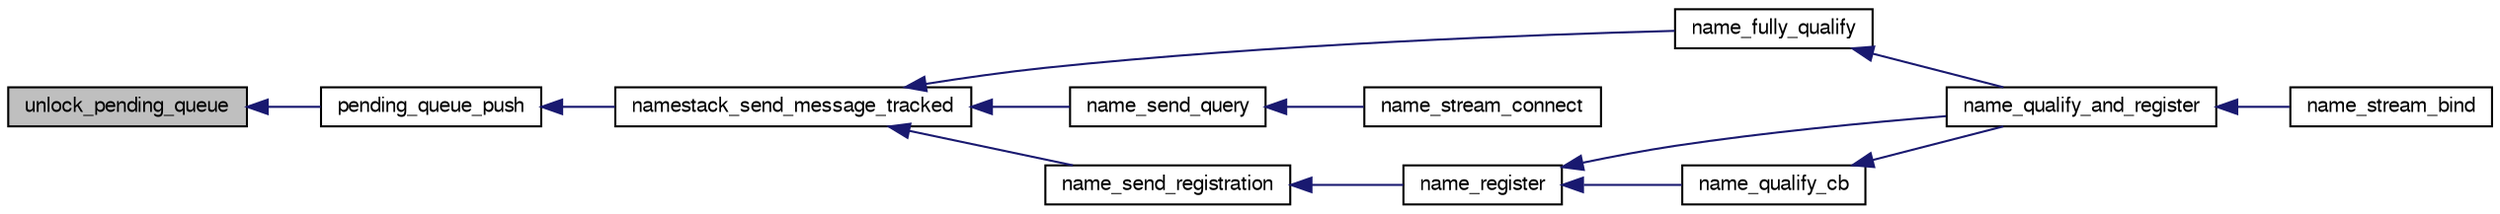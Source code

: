digraph G
{
  edge [fontname="FreeSans",fontsize="10",labelfontname="FreeSans",labelfontsize="10"];
  node [fontname="FreeSans",fontsize="10",shape=record];
  rankdir=LR;
  Node1 [label="unlock_pending_queue",height=0.2,width=0.4,color="black", fillcolor="grey75", style="filled" fontcolor="black"];
  Node1 -> Node2 [dir=back,color="midnightblue",fontsize="10",style="solid",fontname="FreeSans"];
  Node2 [label="pending_queue_push",height=0.2,width=0.4,color="black", fillcolor="white", style="filled",URL="$main_8c.html#adabcf9d49221610d8e0bca7b03e58548"];
  Node2 -> Node3 [dir=back,color="midnightblue",fontsize="10",style="solid",fontname="FreeSans"];
  Node3 [label="namestack_send_message_tracked",height=0.2,width=0.4,color="black", fillcolor="white", style="filled",URL="$main_8c.html#aeb93f5ca5ca3fac7e71bdb3d0e5ba2d7"];
  Node3 -> Node4 [dir=back,color="midnightblue",fontsize="10",style="solid",fontname="FreeSans"];
  Node4 [label="name_fully_qualify",height=0.2,width=0.4,color="black", fillcolor="white", style="filled",URL="$namestack__priv_8h.html#ac90990b1e38414ac068ce97f0c469e4e"];
  Node4 -> Node5 [dir=back,color="midnightblue",fontsize="10",style="solid",fontname="FreeSans"];
  Node5 [label="name_qualify_and_register",height=0.2,width=0.4,color="black", fillcolor="white", style="filled",URL="$af__name_8c.html#a7b361fea06308c8ad46651ac195033b0"];
  Node5 -> Node6 [dir=back,color="midnightblue",fontsize="10",style="solid",fontname="FreeSans"];
  Node6 [label="name_stream_bind",height=0.2,width=0.4,color="black", fillcolor="white", style="filled",URL="$af__name_8c.html#a3a2adf5361993cef9bbe48178469714f"];
  Node3 -> Node7 [dir=back,color="midnightblue",fontsize="10",style="solid",fontname="FreeSans"];
  Node7 [label="name_send_query",height=0.2,width=0.4,color="black", fillcolor="white", style="filled",URL="$namestack__priv_8h.html#af9ebf7c5c4b9e21647f9fad73789d1c4"];
  Node7 -> Node8 [dir=back,color="midnightblue",fontsize="10",style="solid",fontname="FreeSans"];
  Node8 [label="name_stream_connect",height=0.2,width=0.4,color="black", fillcolor="white", style="filled",URL="$af__name_8c.html#a739a9be9b64d10189c9e88f6d28491ee"];
  Node3 -> Node9 [dir=back,color="midnightblue",fontsize="10",style="solid",fontname="FreeSans"];
  Node9 [label="name_send_registration",height=0.2,width=0.4,color="black", fillcolor="white", style="filled",URL="$namestack__priv_8h.html#ab952bacca3b7e5f0795ba6304a36cfd4"];
  Node9 -> Node10 [dir=back,color="midnightblue",fontsize="10",style="solid",fontname="FreeSans"];
  Node10 [label="name_register",height=0.2,width=0.4,color="black", fillcolor="white", style="filled",URL="$af__name_8c.html#af7bcfb1b057d29df2729a1aad286c6ec"];
  Node10 -> Node5 [dir=back,color="midnightblue",fontsize="10",style="solid",fontname="FreeSans"];
  Node10 -> Node11 [dir=back,color="midnightblue",fontsize="10",style="solid",fontname="FreeSans"];
  Node11 [label="name_qualify_cb",height=0.2,width=0.4,color="black", fillcolor="white", style="filled",URL="$af__name_8c.html#a2d725a6eb751e0f660eba52d2a76249b"];
  Node11 -> Node5 [dir=back,color="midnightblue",fontsize="10",style="solid",fontname="FreeSans"];
}
